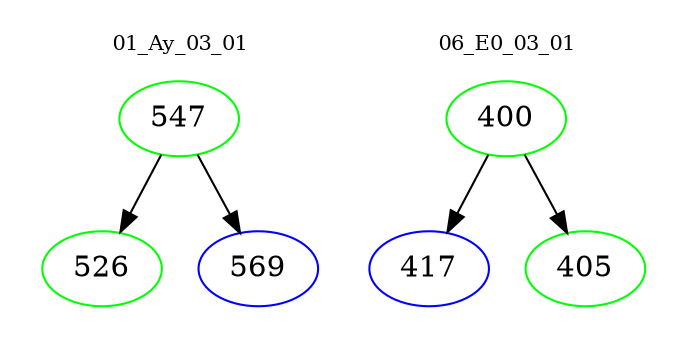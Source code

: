 digraph{
subgraph cluster_0 {
color = white
label = "01_Ay_03_01";
fontsize=10;
T0_547 [label="547", color="green"]
T0_547 -> T0_526 [color="black"]
T0_526 [label="526", color="green"]
T0_547 -> T0_569 [color="black"]
T0_569 [label="569", color="blue"]
}
subgraph cluster_1 {
color = white
label = "06_E0_03_01";
fontsize=10;
T1_400 [label="400", color="green"]
T1_400 -> T1_417 [color="black"]
T1_417 [label="417", color="blue"]
T1_400 -> T1_405 [color="black"]
T1_405 [label="405", color="green"]
}
}
